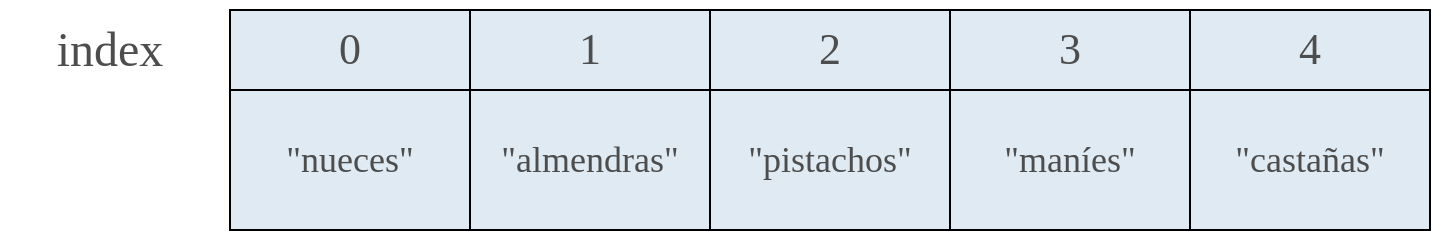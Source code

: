 <mxfile version="28.2.5" pages="6">
  <diagram name="Con indice" id="QjBC-TkBW_J3Iv6IjbhV">
    <mxGraphModel dx="520" dy="843" grid="1" gridSize="10" guides="1" tooltips="1" connect="1" arrows="1" fold="1" page="1" pageScale="1" pageWidth="850" pageHeight="1100" math="0" shadow="0">
      <root>
        <mxCell id="0" />
        <mxCell id="1" parent="0" />
        <mxCell id="1athnSBtTtmT6dVUjosd-66" value="&lt;font style=&quot;font-size: 24px;&quot;&gt;index&lt;/font&gt;" style="text;html=1;align=center;verticalAlign=middle;whiteSpace=wrap;rounded=0;fontSize=16;fontFamily=Cascadia Code;fontColor=#4D4D4D;container=0;" vertex="1" parent="1">
          <mxGeometry x="1165" y="235" width="110" height="50" as="geometry" />
        </mxCell>
        <mxCell id="1athnSBtTtmT6dVUjosd-69" value="&lt;span style=&quot;color: rgb(77, 77, 77); font-family: &amp;quot;Cascadia Code&amp;quot;;&quot;&gt;&lt;font style=&quot;font-size: 18px;&quot;&gt;&quot;almendras&quot;&lt;/font&gt;&lt;/span&gt;" style="rounded=0;whiteSpace=wrap;html=1;strokeWidth=1;fillColor=#DFEAF2;" vertex="1" parent="1">
          <mxGeometry x="1400" y="280" width="120" height="70" as="geometry" />
        </mxCell>
        <mxCell id="1athnSBtTtmT6dVUjosd-70" value="&lt;font face=&quot;Cascadia Code&quot; style=&quot;color: rgb(77, 77, 77);&quot;&gt;1&lt;/font&gt;" style="rounded=0;whiteSpace=wrap;html=1;strokeWidth=1;fillColor=#DFEAF2;fontSize=22;" vertex="1" parent="1">
          <mxGeometry x="1400" y="240" width="120" height="40" as="geometry" />
        </mxCell>
        <mxCell id="1athnSBtTtmT6dVUjosd-81" value="&lt;span style=&quot;color: rgb(77, 77, 77); font-family: &amp;quot;Cascadia Code&amp;quot;;&quot;&gt;&lt;font style=&quot;font-size: 18px;&quot;&gt;&quot;pistachos&quot;&lt;/font&gt;&lt;/span&gt;" style="rounded=0;whiteSpace=wrap;html=1;strokeWidth=1;fillColor=#DFEAF2;" vertex="1" parent="1">
          <mxGeometry x="1520" y="280" width="120" height="70" as="geometry" />
        </mxCell>
        <mxCell id="1athnSBtTtmT6dVUjosd-82" value="&lt;font face=&quot;Cascadia Code&quot; style=&quot;color: rgb(77, 77, 77);&quot;&gt;2&lt;/font&gt;" style="rounded=0;whiteSpace=wrap;html=1;strokeWidth=1;fillColor=#DFEAF2;fontSize=22;" vertex="1" parent="1">
          <mxGeometry x="1520" y="240" width="120" height="40" as="geometry" />
        </mxCell>
        <mxCell id="1athnSBtTtmT6dVUjosd-83" value="&lt;span style=&quot;color: rgb(77, 77, 77); font-family: &amp;quot;Cascadia Code&amp;quot;;&quot;&gt;&lt;font style=&quot;font-size: 18px;&quot;&gt;&quot;maníes&quot;&lt;/font&gt;&lt;/span&gt;" style="rounded=0;whiteSpace=wrap;html=1;strokeWidth=1;fillColor=#DFEAF2;" vertex="1" parent="1">
          <mxGeometry x="1640" y="280" width="120" height="70" as="geometry" />
        </mxCell>
        <mxCell id="1athnSBtTtmT6dVUjosd-84" value="&lt;font face=&quot;Cascadia Code&quot; style=&quot;color: rgb(77, 77, 77);&quot;&gt;3&lt;/font&gt;" style="rounded=0;whiteSpace=wrap;html=1;strokeWidth=1;fillColor=#DFEAF2;fontSize=22;" vertex="1" parent="1">
          <mxGeometry x="1640" y="240" width="120" height="40" as="geometry" />
        </mxCell>
        <mxCell id="1athnSBtTtmT6dVUjosd-85" value="&lt;span style=&quot;color: rgb(77, 77, 77); font-family: &amp;quot;Cascadia Code&amp;quot;;&quot;&gt;&lt;font style=&quot;font-size: 18px;&quot;&gt;&quot;castañas&quot;&lt;/font&gt;&lt;/span&gt;" style="rounded=0;whiteSpace=wrap;html=1;strokeWidth=1;fillColor=#DFEAF2;" vertex="1" parent="1">
          <mxGeometry x="1760" y="280" width="120" height="70" as="geometry" />
        </mxCell>
        <mxCell id="1athnSBtTtmT6dVUjosd-86" value="&lt;font face=&quot;Cascadia Code&quot; style=&quot;color: rgb(77, 77, 77);&quot;&gt;4&lt;/font&gt;" style="rounded=0;whiteSpace=wrap;html=1;strokeWidth=1;fillColor=#DFEAF2;fontSize=22;" vertex="1" parent="1">
          <mxGeometry x="1760" y="240" width="120" height="40" as="geometry" />
        </mxCell>
        <mxCell id="1athnSBtTtmT6dVUjosd-87" value="&lt;span style=&quot;color: rgb(77, 77, 77); font-family: &amp;quot;Cascadia Code&amp;quot;;&quot;&gt;&lt;font style=&quot;font-size: 18px;&quot;&gt;&quot;nueces&quot;&lt;/font&gt;&lt;/span&gt;" style="rounded=0;whiteSpace=wrap;html=1;strokeWidth=1;fillColor=#DFEAF2;" vertex="1" parent="1">
          <mxGeometry x="1280" y="280" width="120" height="70" as="geometry" />
        </mxCell>
        <mxCell id="1athnSBtTtmT6dVUjosd-88" value="&lt;font style=&quot;color: rgb(77, 77, 77);&quot; face=&quot;Cascadia Code&quot;&gt;0&lt;/font&gt;" style="rounded=0;whiteSpace=wrap;html=1;strokeWidth=1;fillColor=#DFEAF2;fontSize=22;" vertex="1" parent="1">
          <mxGeometry x="1280" y="240" width="120" height="40" as="geometry" />
        </mxCell>
      </root>
    </mxGraphModel>
  </diagram>
  <diagram name="Con indice y direccion" id="NaBL4UexCiHeZpPLgFL3">
    <mxGraphModel dx="520" dy="843" grid="1" gridSize="10" guides="1" tooltips="1" connect="1" arrows="1" fold="1" page="1" pageScale="1" pageWidth="850" pageHeight="1100" math="0" shadow="0">
      <root>
        <mxCell id="7xC1718tqux0LuIDrNza-0" />
        <mxCell id="7xC1718tqux0LuIDrNza-1" parent="7xC1718tqux0LuIDrNza-0" />
        <mxCell id="7xC1718tqux0LuIDrNza-2" value="&lt;font style=&quot;font-size: 22px;&quot;&gt;index&lt;/font&gt;" style="text;html=1;align=center;verticalAlign=middle;whiteSpace=wrap;rounded=0;fontSize=16;fontFamily=Cascadia Code;fontColor=#4D4D4D;container=0;" vertex="1" parent="7xC1718tqux0LuIDrNza-1">
          <mxGeometry x="1133" y="233" width="110" height="50" as="geometry" />
        </mxCell>
        <mxCell id="7xC1718tqux0LuIDrNza-3" value="&lt;span style=&quot;color: rgb(77, 77, 77); font-family: &amp;quot;Cascadia Code&amp;quot;;&quot;&gt;&lt;font style=&quot;font-size: 18px;&quot;&gt;&quot;almendras&quot;&lt;/font&gt;&lt;/span&gt;" style="rounded=0;whiteSpace=wrap;html=1;strokeWidth=1;fillColor=#DFEAF2;" vertex="1" parent="7xC1718tqux0LuIDrNza-1">
          <mxGeometry x="1400" y="280" width="120" height="70" as="geometry" />
        </mxCell>
        <mxCell id="7xC1718tqux0LuIDrNza-4" value="&lt;font face=&quot;Cascadia Code&quot; style=&quot;color: rgb(77, 77, 77);&quot;&gt;1&lt;/font&gt;" style="rounded=0;whiteSpace=wrap;html=1;strokeWidth=1;fillColor=#DFEAF2;fontSize=22;" vertex="1" parent="7xC1718tqux0LuIDrNza-1">
          <mxGeometry x="1400" y="240" width="120" height="40" as="geometry" />
        </mxCell>
        <mxCell id="7xC1718tqux0LuIDrNza-5" value="&lt;span style=&quot;color: rgb(77, 77, 77); font-family: &amp;quot;Cascadia Code&amp;quot;;&quot;&gt;&lt;font style=&quot;font-size: 18px;&quot;&gt;&quot;pistachos&quot;&lt;/font&gt;&lt;/span&gt;" style="rounded=0;whiteSpace=wrap;html=1;strokeWidth=1;fillColor=#DFEAF2;" vertex="1" parent="7xC1718tqux0LuIDrNza-1">
          <mxGeometry x="1520" y="280" width="120" height="70" as="geometry" />
        </mxCell>
        <mxCell id="7xC1718tqux0LuIDrNza-6" value="&lt;font face=&quot;Cascadia Code&quot; style=&quot;color: rgb(77, 77, 77);&quot;&gt;2&lt;/font&gt;" style="rounded=0;whiteSpace=wrap;html=1;strokeWidth=1;fillColor=#DFEAF2;fontSize=22;" vertex="1" parent="7xC1718tqux0LuIDrNza-1">
          <mxGeometry x="1520" y="240" width="120" height="40" as="geometry" />
        </mxCell>
        <mxCell id="7xC1718tqux0LuIDrNza-7" value="&lt;span style=&quot;color: rgb(77, 77, 77); font-family: &amp;quot;Cascadia Code&amp;quot;;&quot;&gt;&lt;font style=&quot;font-size: 18px;&quot;&gt;&quot;maníes&quot;&lt;/font&gt;&lt;/span&gt;" style="rounded=0;whiteSpace=wrap;html=1;strokeWidth=1;fillColor=#DFEAF2;" vertex="1" parent="7xC1718tqux0LuIDrNza-1">
          <mxGeometry x="1640" y="280" width="120" height="70" as="geometry" />
        </mxCell>
        <mxCell id="7xC1718tqux0LuIDrNza-8" value="&lt;font face=&quot;Cascadia Code&quot; style=&quot;color: rgb(77, 77, 77);&quot;&gt;3&lt;/font&gt;" style="rounded=0;whiteSpace=wrap;html=1;strokeWidth=1;fillColor=#DFEAF2;fontSize=22;" vertex="1" parent="7xC1718tqux0LuIDrNza-1">
          <mxGeometry x="1640" y="240" width="120" height="40" as="geometry" />
        </mxCell>
        <mxCell id="7xC1718tqux0LuIDrNza-9" value="&lt;span style=&quot;color: rgb(77, 77, 77); font-family: &amp;quot;Cascadia Code&amp;quot;;&quot;&gt;&lt;font style=&quot;font-size: 18px;&quot;&gt;&quot;castañas&quot;&lt;/font&gt;&lt;/span&gt;" style="rounded=0;whiteSpace=wrap;html=1;strokeWidth=1;fillColor=#DFEAF2;" vertex="1" parent="7xC1718tqux0LuIDrNza-1">
          <mxGeometry x="1760" y="280" width="120" height="70" as="geometry" />
        </mxCell>
        <mxCell id="7xC1718tqux0LuIDrNza-10" value="&lt;font face=&quot;Cascadia Code&quot; style=&quot;color: rgb(77, 77, 77);&quot;&gt;4&lt;/font&gt;" style="rounded=0;whiteSpace=wrap;html=1;strokeWidth=1;fillColor=#DFEAF2;fontSize=22;" vertex="1" parent="7xC1718tqux0LuIDrNza-1">
          <mxGeometry x="1760" y="240" width="120" height="40" as="geometry" />
        </mxCell>
        <mxCell id="7xC1718tqux0LuIDrNza-11" value="&lt;span style=&quot;color: rgb(77, 77, 77); font-family: &amp;quot;Cascadia Code&amp;quot;;&quot;&gt;&lt;font style=&quot;font-size: 18px;&quot;&gt;&quot;nueces&quot;&lt;/font&gt;&lt;/span&gt;" style="rounded=0;whiteSpace=wrap;html=1;strokeWidth=1;fillColor=#DFEAF2;" vertex="1" parent="7xC1718tqux0LuIDrNza-1">
          <mxGeometry x="1280" y="280" width="120" height="70" as="geometry" />
        </mxCell>
        <mxCell id="7xC1718tqux0LuIDrNza-12" value="&lt;font style=&quot;color: rgb(77, 77, 77);&quot; face=&quot;Cascadia Code&quot;&gt;0&lt;/font&gt;" style="rounded=0;whiteSpace=wrap;html=1;strokeWidth=1;fillColor=#DFEAF2;fontSize=22;" vertex="1" parent="7xC1718tqux0LuIDrNza-1">
          <mxGeometry x="1280" y="240" width="120" height="40" as="geometry" />
        </mxCell>
        <mxCell id="PBZmOEz7wa_dz6Rwe0vO-0" value="&lt;font style=&quot;color: rgb(77, 77, 77);&quot; face=&quot;Cascadia Code&quot;&gt;1010&lt;/font&gt;" style="rounded=0;whiteSpace=wrap;html=1;strokeWidth=1;fillColor=#DFEAF2;fontSize=22;" vertex="1" parent="7xC1718tqux0LuIDrNza-1">
          <mxGeometry x="1280" y="200" width="120" height="40" as="geometry" />
        </mxCell>
        <mxCell id="PBZmOEz7wa_dz6Rwe0vO-1" value="&lt;font style=&quot;color: rgb(77, 77, 77);&quot; face=&quot;Cascadia Code&quot;&gt;1011&lt;/font&gt;" style="rounded=0;whiteSpace=wrap;html=1;strokeWidth=1;fillColor=#DFEAF2;fontSize=22;" vertex="1" parent="7xC1718tqux0LuIDrNza-1">
          <mxGeometry x="1400" y="200" width="120" height="40" as="geometry" />
        </mxCell>
        <mxCell id="PBZmOEz7wa_dz6Rwe0vO-2" value="&lt;font style=&quot;color: rgb(77, 77, 77);&quot; face=&quot;Cascadia Code&quot;&gt;1012&lt;/font&gt;" style="rounded=0;whiteSpace=wrap;html=1;strokeWidth=1;fillColor=#DFEAF2;fontSize=22;" vertex="1" parent="7xC1718tqux0LuIDrNza-1">
          <mxGeometry x="1520" y="200" width="120" height="40" as="geometry" />
        </mxCell>
        <mxCell id="PBZmOEz7wa_dz6Rwe0vO-3" value="&lt;font style=&quot;color: rgb(77, 77, 77);&quot; face=&quot;Cascadia Code&quot;&gt;1013&lt;/font&gt;" style="rounded=0;whiteSpace=wrap;html=1;strokeWidth=1;fillColor=#DFEAF2;fontSize=22;" vertex="1" parent="7xC1718tqux0LuIDrNza-1">
          <mxGeometry x="1640" y="200" width="120" height="40" as="geometry" />
        </mxCell>
        <mxCell id="PBZmOEz7wa_dz6Rwe0vO-4" value="&lt;font style=&quot;color: rgb(77, 77, 77);&quot; face=&quot;Cascadia Code&quot;&gt;1014&lt;/font&gt;" style="rounded=0;whiteSpace=wrap;html=1;strokeWidth=1;fillColor=#DFEAF2;fontSize=22;" vertex="1" parent="7xC1718tqux0LuIDrNza-1">
          <mxGeometry x="1760" y="200" width="120" height="40" as="geometry" />
        </mxCell>
        <mxCell id="Lo7XM-7KyuOUh7iMEjjy-0" value="&lt;font style=&quot;font-size: 22px;&quot;&gt;dirección&lt;/font&gt;&lt;div&gt;&lt;span style=&quot;background-color: transparent; color: light-dark(rgb(77, 77, 77), rgb(171, 171, 171));&quot;&gt;&lt;font style=&quot;font-size: 22px;&quot;&gt;de&lt;/font&gt;&lt;/span&gt;&lt;div&gt;&lt;font style=&quot;font-size: 22px;&quot;&gt;memoria&lt;/font&gt;&lt;/div&gt;&lt;/div&gt;" style="text;html=1;align=center;verticalAlign=middle;whiteSpace=wrap;rounded=0;fontSize=16;fontFamily=Cascadia Code;fontColor=#4D4D4D;container=0;" vertex="1" parent="7xC1718tqux0LuIDrNza-1">
          <mxGeometry x="1910" y="175" width="150" height="90" as="geometry" />
        </mxCell>
        <mxCell id="TA16cAlXMdnk4Ro4i7_E-0" value="" style="endArrow=classic;html=1;rounded=0;strokeWidth=2;fontColor=#4D4D4D;strokeColor=#4D4D4D;" edge="1" parent="7xC1718tqux0LuIDrNza-1">
          <mxGeometry width="50" height="50" relative="1" as="geometry">
            <mxPoint x="1230" y="259.8" as="sourcePoint" />
            <mxPoint x="1270" y="259.8" as="targetPoint" />
          </mxGeometry>
        </mxCell>
        <mxCell id="7QIMSJT4cYQCvOyawZMg-0" value="" style="endArrow=classic;html=1;rounded=0;strokeWidth=2;fontColor=#4D4D4D;strokeColor=#4D4D4D;" edge="1" parent="7xC1718tqux0LuIDrNza-1">
          <mxGeometry width="50" height="50" relative="1" as="geometry">
            <mxPoint x="1930" y="219.88" as="sourcePoint" />
            <mxPoint x="1890" y="219.88" as="targetPoint" />
          </mxGeometry>
        </mxCell>
      </root>
    </mxGraphModel>
  </diagram>
  <diagram name="Busqueda paso 0" id="JKKnFtP1DjW13ANclqVQ">
    <mxGraphModel dx="520" dy="843" grid="1" gridSize="10" guides="1" tooltips="1" connect="1" arrows="1" fold="1" page="1" pageScale="1" pageWidth="850" pageHeight="1100" math="0" shadow="0">
      <root>
        <mxCell id="roBAlEJzU34InYS5abj5-0" />
        <mxCell id="roBAlEJzU34InYS5abj5-1" parent="roBAlEJzU34InYS5abj5-0" />
        <mxCell id="roBAlEJzU34InYS5abj5-2" value="&lt;font style=&quot;font-size: 24px;&quot;&gt;index&lt;/font&gt;" style="text;html=1;align=center;verticalAlign=middle;whiteSpace=wrap;rounded=0;fontSize=16;fontFamily=Cascadia Code;fontColor=#4D4D4D;container=0;" vertex="1" parent="roBAlEJzU34InYS5abj5-1">
          <mxGeometry x="1165" y="235" width="110" height="50" as="geometry" />
        </mxCell>
        <mxCell id="roBAlEJzU34InYS5abj5-3" value="&lt;span style=&quot;color: rgb(77, 77, 77); font-family: &amp;quot;Cascadia Code&amp;quot;; font-size: 40px;&quot;&gt;?&lt;/span&gt;" style="rounded=0;whiteSpace=wrap;html=1;strokeWidth=1;fillColor=#DFEAF2;" vertex="1" parent="roBAlEJzU34InYS5abj5-1">
          <mxGeometry x="1400" y="280" width="120" height="70" as="geometry" />
        </mxCell>
        <mxCell id="roBAlEJzU34InYS5abj5-4" value="&lt;font face=&quot;Cascadia Code&quot; style=&quot;color: rgb(77, 77, 77);&quot;&gt;1&lt;/font&gt;" style="rounded=0;whiteSpace=wrap;html=1;strokeWidth=1;fillColor=#DFEAF2;fontSize=22;" vertex="1" parent="roBAlEJzU34InYS5abj5-1">
          <mxGeometry x="1400" y="240" width="120" height="40" as="geometry" />
        </mxCell>
        <mxCell id="roBAlEJzU34InYS5abj5-5" value="&lt;span style=&quot;color: rgb(77, 77, 77); font-family: &amp;quot;Cascadia Code&amp;quot;; font-size: 40px;&quot;&gt;?&lt;/span&gt;" style="rounded=0;whiteSpace=wrap;html=1;strokeWidth=1;fillColor=#DFEAF2;" vertex="1" parent="roBAlEJzU34InYS5abj5-1">
          <mxGeometry x="1520" y="280" width="120" height="70" as="geometry" />
        </mxCell>
        <mxCell id="roBAlEJzU34InYS5abj5-6" value="&lt;font face=&quot;Cascadia Code&quot; style=&quot;color: rgb(77, 77, 77);&quot;&gt;2&lt;/font&gt;" style="rounded=0;whiteSpace=wrap;html=1;strokeWidth=1;fillColor=#DFEAF2;fontSize=22;" vertex="1" parent="roBAlEJzU34InYS5abj5-1">
          <mxGeometry x="1520" y="240" width="120" height="40" as="geometry" />
        </mxCell>
        <mxCell id="roBAlEJzU34InYS5abj5-7" value="&lt;span style=&quot;color: rgb(77, 77, 77); font-family: &amp;quot;Cascadia Code&amp;quot;; font-size: 40px;&quot;&gt;?&lt;/span&gt;" style="rounded=0;whiteSpace=wrap;html=1;strokeWidth=1;fillColor=#DFEAF2;" vertex="1" parent="roBAlEJzU34InYS5abj5-1">
          <mxGeometry x="1640" y="280" width="120" height="70" as="geometry" />
        </mxCell>
        <mxCell id="roBAlEJzU34InYS5abj5-8" value="&lt;font face=&quot;Cascadia Code&quot; style=&quot;color: rgb(77, 77, 77);&quot;&gt;3&lt;/font&gt;" style="rounded=0;whiteSpace=wrap;html=1;strokeWidth=1;fillColor=#DFEAF2;fontSize=22;" vertex="1" parent="roBAlEJzU34InYS5abj5-1">
          <mxGeometry x="1640" y="240" width="120" height="40" as="geometry" />
        </mxCell>
        <mxCell id="roBAlEJzU34InYS5abj5-9" value="&lt;span style=&quot;color: rgb(77, 77, 77); font-family: &amp;quot;Cascadia Code&amp;quot;; font-size: 40px;&quot;&gt;?&lt;/span&gt;" style="rounded=0;whiteSpace=wrap;html=1;strokeWidth=1;fillColor=#DFEAF2;" vertex="1" parent="roBAlEJzU34InYS5abj5-1">
          <mxGeometry x="1760" y="280" width="120" height="70" as="geometry" />
        </mxCell>
        <mxCell id="roBAlEJzU34InYS5abj5-10" value="&lt;font face=&quot;Cascadia Code&quot; style=&quot;color: rgb(77, 77, 77);&quot;&gt;4&lt;/font&gt;" style="rounded=0;whiteSpace=wrap;html=1;strokeWidth=1;fillColor=#DFEAF2;fontSize=22;" vertex="1" parent="roBAlEJzU34InYS5abj5-1">
          <mxGeometry x="1760" y="240" width="120" height="40" as="geometry" />
        </mxCell>
        <mxCell id="roBAlEJzU34InYS5abj5-11" value="&lt;span style=&quot;color: rgb(77, 77, 77); font-family: &amp;quot;Cascadia Code&amp;quot;;&quot;&gt;&lt;font style=&quot;font-size: 40px;&quot;&gt;?&lt;/font&gt;&lt;/span&gt;" style="rounded=0;whiteSpace=wrap;html=1;strokeWidth=1;fillColor=#DFEAF2;" vertex="1" parent="roBAlEJzU34InYS5abj5-1">
          <mxGeometry x="1280" y="280" width="120" height="70" as="geometry" />
        </mxCell>
        <mxCell id="roBAlEJzU34InYS5abj5-12" value="&lt;font style=&quot;color: rgb(77, 77, 77);&quot; face=&quot;Cascadia Code&quot;&gt;0&lt;/font&gt;" style="rounded=0;whiteSpace=wrap;html=1;strokeWidth=1;fillColor=#DFEAF2;fontSize=22;" vertex="1" parent="roBAlEJzU34InYS5abj5-1">
          <mxGeometry x="1280" y="240" width="120" height="40" as="geometry" />
        </mxCell>
      </root>
    </mxGraphModel>
  </diagram>
  <diagram name="Busqueda paso 1" id="f1DJGiLINZLzF14qtTi6">
    <mxGraphModel dx="292" dy="703" grid="1" gridSize="10" guides="1" tooltips="1" connect="1" arrows="1" fold="1" page="1" pageScale="1" pageWidth="850" pageHeight="1100" math="0" shadow="0">
      <root>
        <mxCell id="ZXWx_Ro6GSO-9fMsdT1D-0" />
        <mxCell id="ZXWx_Ro6GSO-9fMsdT1D-1" parent="ZXWx_Ro6GSO-9fMsdT1D-0" />
        <mxCell id="ZXWx_Ro6GSO-9fMsdT1D-2" value="&lt;font style=&quot;font-size: 24px;&quot;&gt;index&lt;/font&gt;" style="text;html=1;align=center;verticalAlign=middle;whiteSpace=wrap;rounded=0;fontSize=16;fontFamily=Cascadia Code;fontColor=#4D4D4D;container=0;" vertex="1" parent="ZXWx_Ro6GSO-9fMsdT1D-1">
          <mxGeometry x="1165" y="235" width="110" height="50" as="geometry" />
        </mxCell>
        <mxCell id="ZXWx_Ro6GSO-9fMsdT1D-3" value="&lt;span style=&quot;color: rgb(77, 77, 77); font-family: &amp;quot;Cascadia Code&amp;quot;; font-size: 40px;&quot;&gt;?&lt;/span&gt;" style="rounded=0;whiteSpace=wrap;html=1;strokeWidth=1;fillColor=#DFEAF2;" vertex="1" parent="ZXWx_Ro6GSO-9fMsdT1D-1">
          <mxGeometry x="1400" y="280" width="120" height="70" as="geometry" />
        </mxCell>
        <mxCell id="ZXWx_Ro6GSO-9fMsdT1D-4" value="&lt;font face=&quot;Cascadia Code&quot; style=&quot;color: rgb(77, 77, 77);&quot;&gt;1&lt;/font&gt;" style="rounded=0;whiteSpace=wrap;html=1;strokeWidth=1;fillColor=#DFEAF2;fontSize=22;" vertex="1" parent="ZXWx_Ro6GSO-9fMsdT1D-1">
          <mxGeometry x="1400" y="240" width="120" height="40" as="geometry" />
        </mxCell>
        <mxCell id="ZXWx_Ro6GSO-9fMsdT1D-5" value="&lt;span style=&quot;color: rgb(77, 77, 77); font-family: &amp;quot;Cascadia Code&amp;quot;; font-size: 40px;&quot;&gt;?&lt;/span&gt;" style="rounded=0;whiteSpace=wrap;html=1;strokeWidth=1;fillColor=#DFEAF2;" vertex="1" parent="ZXWx_Ro6GSO-9fMsdT1D-1">
          <mxGeometry x="1520" y="280" width="120" height="70" as="geometry" />
        </mxCell>
        <mxCell id="ZXWx_Ro6GSO-9fMsdT1D-6" value="&lt;font face=&quot;Cascadia Code&quot; style=&quot;color: rgb(77, 77, 77);&quot;&gt;2&lt;/font&gt;" style="rounded=0;whiteSpace=wrap;html=1;strokeWidth=1;fillColor=#DFEAF2;fontSize=22;" vertex="1" parent="ZXWx_Ro6GSO-9fMsdT1D-1">
          <mxGeometry x="1520" y="240" width="120" height="40" as="geometry" />
        </mxCell>
        <mxCell id="ZXWx_Ro6GSO-9fMsdT1D-7" value="&lt;span style=&quot;color: rgb(77, 77, 77); font-family: &amp;quot;Cascadia Code&amp;quot;; font-size: 40px;&quot;&gt;?&lt;/span&gt;" style="rounded=0;whiteSpace=wrap;html=1;strokeWidth=1;fillColor=#DFEAF2;" vertex="1" parent="ZXWx_Ro6GSO-9fMsdT1D-1">
          <mxGeometry x="1640" y="280" width="120" height="70" as="geometry" />
        </mxCell>
        <mxCell id="ZXWx_Ro6GSO-9fMsdT1D-8" value="&lt;font face=&quot;Cascadia Code&quot; style=&quot;color: rgb(77, 77, 77);&quot;&gt;3&lt;/font&gt;" style="rounded=0;whiteSpace=wrap;html=1;strokeWidth=1;fillColor=#DFEAF2;fontSize=22;" vertex="1" parent="ZXWx_Ro6GSO-9fMsdT1D-1">
          <mxGeometry x="1640" y="240" width="120" height="40" as="geometry" />
        </mxCell>
        <mxCell id="ZXWx_Ro6GSO-9fMsdT1D-9" value="&lt;span style=&quot;color: rgb(77, 77, 77); font-family: &amp;quot;Cascadia Code&amp;quot;; font-size: 40px;&quot;&gt;?&lt;/span&gt;" style="rounded=0;whiteSpace=wrap;html=1;strokeWidth=1;fillColor=#DFEAF2;" vertex="1" parent="ZXWx_Ro6GSO-9fMsdT1D-1">
          <mxGeometry x="1760" y="280" width="120" height="70" as="geometry" />
        </mxCell>
        <mxCell id="ZXWx_Ro6GSO-9fMsdT1D-10" value="&lt;font face=&quot;Cascadia Code&quot; style=&quot;color: rgb(77, 77, 77);&quot;&gt;4&lt;/font&gt;" style="rounded=0;whiteSpace=wrap;html=1;strokeWidth=1;fillColor=#DFEAF2;fontSize=22;" vertex="1" parent="ZXWx_Ro6GSO-9fMsdT1D-1">
          <mxGeometry x="1760" y="240" width="120" height="40" as="geometry" />
        </mxCell>
        <mxCell id="ZXWx_Ro6GSO-9fMsdT1D-11" value="&lt;span style=&quot;color: rgb(77, 77, 77); font-family: &amp;quot;Cascadia Code&amp;quot;; font-size: 18px;&quot;&gt;&quot;nueces&quot;&lt;/span&gt;" style="rounded=0;whiteSpace=wrap;html=1;strokeWidth=1;fillColor=#DFEAF2;" vertex="1" parent="ZXWx_Ro6GSO-9fMsdT1D-1">
          <mxGeometry x="1280" y="280" width="120" height="70" as="geometry" />
        </mxCell>
        <mxCell id="ZXWx_Ro6GSO-9fMsdT1D-12" value="&lt;font style=&quot;color: rgb(77, 77, 77);&quot; face=&quot;Cascadia Code&quot;&gt;0&lt;/font&gt;" style="rounded=0;whiteSpace=wrap;html=1;strokeWidth=1;fillColor=#DFEAF2;fontSize=22;" vertex="1" parent="ZXWx_Ro6GSO-9fMsdT1D-1">
          <mxGeometry x="1280" y="240" width="120" height="40" as="geometry" />
        </mxCell>
        <mxCell id="P-D1tcyOBN8qmmd1oaEr-0" value="&lt;font style=&quot;font-size: 32px;&quot;&gt;🕵🏻&lt;/font&gt;" style="text;html=1;align=center;verticalAlign=middle;whiteSpace=wrap;rounded=0;" vertex="1" parent="ZXWx_Ro6GSO-9fMsdT1D-1">
          <mxGeometry x="1309" y="175" width="70" height="60" as="geometry" />
        </mxCell>
      </root>
    </mxGraphModel>
  </diagram>
  <diagram name="Busqueda paso 2" id="4rhEGFAhb0UtK_c8ykbD">
    <mxGraphModel dx="292" dy="703" grid="1" gridSize="10" guides="1" tooltips="1" connect="1" arrows="1" fold="1" page="1" pageScale="1" pageWidth="850" pageHeight="1100" math="0" shadow="0">
      <root>
        <mxCell id="ClpYEGCd5lGUnR0wnK3j-0" />
        <mxCell id="ClpYEGCd5lGUnR0wnK3j-1" parent="ClpYEGCd5lGUnR0wnK3j-0" />
        <mxCell id="ClpYEGCd5lGUnR0wnK3j-2" value="&lt;font style=&quot;font-size: 24px;&quot;&gt;index&lt;/font&gt;" style="text;html=1;align=center;verticalAlign=middle;whiteSpace=wrap;rounded=0;fontSize=16;fontFamily=Cascadia Code;fontColor=#4D4D4D;container=0;" vertex="1" parent="ClpYEGCd5lGUnR0wnK3j-1">
          <mxGeometry x="1165" y="235" width="110" height="50" as="geometry" />
        </mxCell>
        <mxCell id="ClpYEGCd5lGUnR0wnK3j-5" value="&lt;span style=&quot;color: rgb(77, 77, 77); font-family: &amp;quot;Cascadia Code&amp;quot;; font-size: 40px;&quot;&gt;?&lt;/span&gt;" style="rounded=0;whiteSpace=wrap;html=1;strokeWidth=1;fillColor=#DFEAF2;" vertex="1" parent="ClpYEGCd5lGUnR0wnK3j-1">
          <mxGeometry x="1520" y="280" width="120" height="70" as="geometry" />
        </mxCell>
        <mxCell id="ClpYEGCd5lGUnR0wnK3j-6" value="&lt;font face=&quot;Cascadia Code&quot; style=&quot;color: rgb(77, 77, 77);&quot;&gt;2&lt;/font&gt;" style="rounded=0;whiteSpace=wrap;html=1;strokeWidth=1;fillColor=#DFEAF2;fontSize=22;" vertex="1" parent="ClpYEGCd5lGUnR0wnK3j-1">
          <mxGeometry x="1520" y="240" width="120" height="40" as="geometry" />
        </mxCell>
        <mxCell id="ClpYEGCd5lGUnR0wnK3j-7" value="&lt;span style=&quot;color: rgb(77, 77, 77); font-family: &amp;quot;Cascadia Code&amp;quot;; font-size: 40px;&quot;&gt;?&lt;/span&gt;" style="rounded=0;whiteSpace=wrap;html=1;strokeWidth=1;fillColor=#DFEAF2;" vertex="1" parent="ClpYEGCd5lGUnR0wnK3j-1">
          <mxGeometry x="1640" y="280" width="120" height="70" as="geometry" />
        </mxCell>
        <mxCell id="ClpYEGCd5lGUnR0wnK3j-8" value="&lt;font face=&quot;Cascadia Code&quot; style=&quot;color: rgb(77, 77, 77);&quot;&gt;3&lt;/font&gt;" style="rounded=0;whiteSpace=wrap;html=1;strokeWidth=1;fillColor=#DFEAF2;fontSize=22;" vertex="1" parent="ClpYEGCd5lGUnR0wnK3j-1">
          <mxGeometry x="1640" y="240" width="120" height="40" as="geometry" />
        </mxCell>
        <mxCell id="ClpYEGCd5lGUnR0wnK3j-9" value="&lt;span style=&quot;color: rgb(77, 77, 77); font-family: &amp;quot;Cascadia Code&amp;quot;; font-size: 40px;&quot;&gt;?&lt;/span&gt;" style="rounded=0;whiteSpace=wrap;html=1;strokeWidth=1;fillColor=#DFEAF2;" vertex="1" parent="ClpYEGCd5lGUnR0wnK3j-1">
          <mxGeometry x="1760" y="280" width="120" height="70" as="geometry" />
        </mxCell>
        <mxCell id="ClpYEGCd5lGUnR0wnK3j-10" value="&lt;font face=&quot;Cascadia Code&quot; style=&quot;color: rgb(77, 77, 77);&quot;&gt;4&lt;/font&gt;" style="rounded=0;whiteSpace=wrap;html=1;strokeWidth=1;fillColor=#DFEAF2;fontSize=22;" vertex="1" parent="ClpYEGCd5lGUnR0wnK3j-1">
          <mxGeometry x="1760" y="240" width="120" height="40" as="geometry" />
        </mxCell>
        <mxCell id="ClpYEGCd5lGUnR0wnK3j-11" value="&lt;span style=&quot;color: rgb(77, 77, 77); font-family: &amp;quot;Cascadia Code&amp;quot;; font-size: 18px;&quot;&gt;&quot;nueces&quot;&lt;/span&gt;" style="rounded=0;whiteSpace=wrap;html=1;strokeWidth=1;fillColor=#DFEAF2;" vertex="1" parent="ClpYEGCd5lGUnR0wnK3j-1">
          <mxGeometry x="1280" y="280" width="120" height="70" as="geometry" />
        </mxCell>
        <mxCell id="ClpYEGCd5lGUnR0wnK3j-12" value="&lt;font style=&quot;color: rgb(77, 77, 77);&quot; face=&quot;Cascadia Code&quot;&gt;0&lt;/font&gt;" style="rounded=0;whiteSpace=wrap;html=1;strokeWidth=1;fillColor=#DFEAF2;fontSize=22;" vertex="1" parent="ClpYEGCd5lGUnR0wnK3j-1">
          <mxGeometry x="1280" y="240" width="120" height="40" as="geometry" />
        </mxCell>
        <mxCell id="Fqw0EQGAZyJfc6hDjPu2-3" value="&lt;span style=&quot;color: rgb(77, 77, 77); font-family: &amp;quot;Cascadia Code&amp;quot;; font-size: 18px;&quot;&gt;&quot;almendras&quot;&lt;/span&gt;" style="rounded=0;whiteSpace=wrap;html=1;strokeWidth=1;fillColor=#DFEAF2;" vertex="1" parent="ClpYEGCd5lGUnR0wnK3j-1">
          <mxGeometry x="1400" y="280" width="120" height="70" as="geometry" />
        </mxCell>
        <mxCell id="Fqw0EQGAZyJfc6hDjPu2-4" value="&lt;font style=&quot;color: rgb(77, 77, 77);&quot; face=&quot;Cascadia Code&quot;&gt;1&lt;/font&gt;" style="rounded=0;whiteSpace=wrap;html=1;strokeWidth=1;fillColor=#DFEAF2;fontSize=22;" vertex="1" parent="ClpYEGCd5lGUnR0wnK3j-1">
          <mxGeometry x="1400" y="240" width="120" height="40" as="geometry" />
        </mxCell>
        <mxCell id="Fqw0EQGAZyJfc6hDjPu2-5" value="&lt;font style=&quot;font-size: 32px;&quot;&gt;🕵🏻&lt;/font&gt;" style="text;html=1;align=center;verticalAlign=middle;whiteSpace=wrap;rounded=0;" vertex="1" parent="ClpYEGCd5lGUnR0wnK3j-1">
          <mxGeometry x="1429" y="175" width="70" height="60" as="geometry" />
        </mxCell>
      </root>
    </mxGraphModel>
  </diagram>
  <diagram name="Busqueda paso 3" id="aKCg3sR-AtyZ2kHXf22Y">
    <mxGraphModel dx="292" dy="703" grid="1" gridSize="10" guides="1" tooltips="1" connect="1" arrows="1" fold="1" page="1" pageScale="1" pageWidth="850" pageHeight="1100" math="0" shadow="0">
      <root>
        <mxCell id="vnb3uE-78vTsTUqdEWGg-0" />
        <mxCell id="vnb3uE-78vTsTUqdEWGg-1" parent="vnb3uE-78vTsTUqdEWGg-0" />
        <mxCell id="vnb3uE-78vTsTUqdEWGg-2" value="&lt;font style=&quot;font-size: 24px;&quot;&gt;index&lt;/font&gt;" style="text;html=1;align=center;verticalAlign=middle;whiteSpace=wrap;rounded=0;fontSize=16;fontFamily=Cascadia Code;fontColor=#4D4D4D;container=0;" vertex="1" parent="vnb3uE-78vTsTUqdEWGg-1">
          <mxGeometry x="1165" y="235" width="110" height="50" as="geometry" />
        </mxCell>
        <mxCell id="vnb3uE-78vTsTUqdEWGg-3" value="&lt;span style=&quot;color: rgb(77, 77, 77); font-family: &amp;quot;Cascadia Code&amp;quot;; font-size: 18px;&quot;&gt;&quot;almendras&quot;&lt;/span&gt;" style="rounded=0;whiteSpace=wrap;html=1;strokeWidth=1;fillColor=#DFEAF2;" vertex="1" parent="vnb3uE-78vTsTUqdEWGg-1">
          <mxGeometry x="1400" y="280" width="120" height="70" as="geometry" />
        </mxCell>
        <mxCell id="vnb3uE-78vTsTUqdEWGg-4" value="&lt;font face=&quot;Cascadia Code&quot; style=&quot;color: rgb(77, 77, 77);&quot;&gt;1&lt;/font&gt;" style="rounded=0;whiteSpace=wrap;html=1;strokeWidth=1;fillColor=#DFEAF2;fontSize=22;" vertex="1" parent="vnb3uE-78vTsTUqdEWGg-1">
          <mxGeometry x="1400" y="240" width="120" height="40" as="geometry" />
        </mxCell>
        <mxCell id="vnb3uE-78vTsTUqdEWGg-7" value="&lt;span style=&quot;color: rgb(77, 77, 77); font-family: &amp;quot;Cascadia Code&amp;quot;; font-size: 40px;&quot;&gt;?&lt;/span&gt;" style="rounded=0;whiteSpace=wrap;html=1;strokeWidth=1;fillColor=#DFEAF2;" vertex="1" parent="vnb3uE-78vTsTUqdEWGg-1">
          <mxGeometry x="1640" y="280" width="120" height="70" as="geometry" />
        </mxCell>
        <mxCell id="vnb3uE-78vTsTUqdEWGg-8" value="&lt;font face=&quot;Cascadia Code&quot; style=&quot;color: rgb(77, 77, 77);&quot;&gt;3&lt;/font&gt;" style="rounded=0;whiteSpace=wrap;html=1;strokeWidth=1;fillColor=#DFEAF2;fontSize=22;" vertex="1" parent="vnb3uE-78vTsTUqdEWGg-1">
          <mxGeometry x="1640" y="240" width="120" height="40" as="geometry" />
        </mxCell>
        <mxCell id="vnb3uE-78vTsTUqdEWGg-9" value="&lt;span style=&quot;color: rgb(77, 77, 77); font-family: &amp;quot;Cascadia Code&amp;quot;; font-size: 40px;&quot;&gt;?&lt;/span&gt;" style="rounded=0;whiteSpace=wrap;html=1;strokeWidth=1;fillColor=#DFEAF2;" vertex="1" parent="vnb3uE-78vTsTUqdEWGg-1">
          <mxGeometry x="1760" y="280" width="120" height="70" as="geometry" />
        </mxCell>
        <mxCell id="vnb3uE-78vTsTUqdEWGg-10" value="&lt;font face=&quot;Cascadia Code&quot; style=&quot;color: rgb(77, 77, 77);&quot;&gt;4&lt;/font&gt;" style="rounded=0;whiteSpace=wrap;html=1;strokeWidth=1;fillColor=#DFEAF2;fontSize=22;" vertex="1" parent="vnb3uE-78vTsTUqdEWGg-1">
          <mxGeometry x="1760" y="240" width="120" height="40" as="geometry" />
        </mxCell>
        <mxCell id="vnb3uE-78vTsTUqdEWGg-11" value="&lt;span style=&quot;color: rgb(77, 77, 77); font-family: &amp;quot;Cascadia Code&amp;quot;; font-size: 18px;&quot;&gt;&quot;nueces&quot;&lt;/span&gt;" style="rounded=0;whiteSpace=wrap;html=1;strokeWidth=1;fillColor=#DFEAF2;" vertex="1" parent="vnb3uE-78vTsTUqdEWGg-1">
          <mxGeometry x="1280" y="280" width="120" height="70" as="geometry" />
        </mxCell>
        <mxCell id="vnb3uE-78vTsTUqdEWGg-12" value="&lt;font style=&quot;color: rgb(77, 77, 77);&quot; face=&quot;Cascadia Code&quot;&gt;0&lt;/font&gt;" style="rounded=0;whiteSpace=wrap;html=1;strokeWidth=1;fillColor=#DFEAF2;fontSize=22;" vertex="1" parent="vnb3uE-78vTsTUqdEWGg-1">
          <mxGeometry x="1280" y="240" width="120" height="40" as="geometry" />
        </mxCell>
        <mxCell id="4Hw56PXJKIPlajYxaY9m-0" value="&lt;span style=&quot;color: rgb(77, 77, 77); font-family: &amp;quot;Cascadia Code&amp;quot;; font-size: 18px;&quot;&gt;&quot;pistachos&quot;&lt;/span&gt;" style="rounded=0;whiteSpace=wrap;html=1;strokeWidth=2;fillColor=#d5e8d4;strokeColor=#82b366;" vertex="1" parent="vnb3uE-78vTsTUqdEWGg-1">
          <mxGeometry x="1520" y="280" width="120" height="70" as="geometry" />
        </mxCell>
        <mxCell id="4Hw56PXJKIPlajYxaY9m-1" value="&lt;font style=&quot;color: rgb(77, 77, 77);&quot; face=&quot;Cascadia Code&quot;&gt;2&lt;/font&gt;" style="rounded=0;whiteSpace=wrap;html=1;strokeWidth=2;fillColor=#d5e8d4;fontSize=22;strokeColor=#82b366;" vertex="1" parent="vnb3uE-78vTsTUqdEWGg-1">
          <mxGeometry x="1520" y="240" width="120" height="40" as="geometry" />
        </mxCell>
        <mxCell id="4Hw56PXJKIPlajYxaY9m-2" value="&lt;font style=&quot;font-size: 32px;&quot;&gt;🕵🏻&lt;/font&gt;" style="text;html=1;align=center;verticalAlign=middle;whiteSpace=wrap;rounded=0;" vertex="1" parent="vnb3uE-78vTsTUqdEWGg-1">
          <mxGeometry x="1549" y="175" width="70" height="60" as="geometry" />
        </mxCell>
      </root>
    </mxGraphModel>
  </diagram>
</mxfile>
